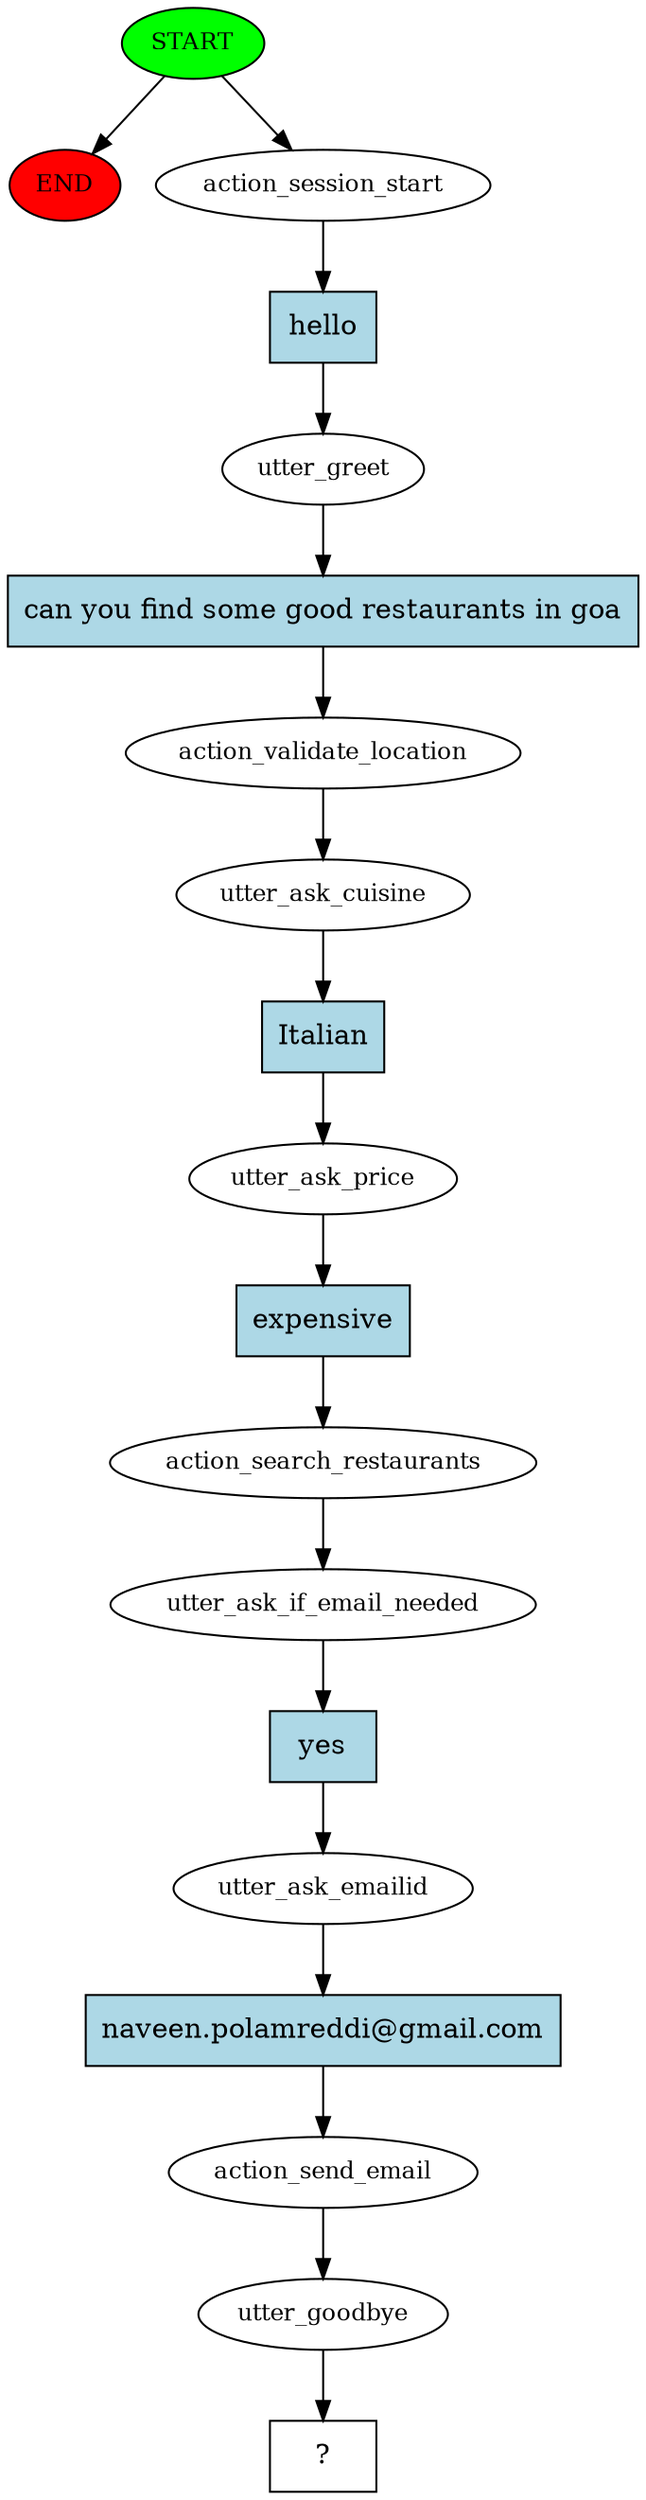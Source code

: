 digraph  {
0 [class="start active", fillcolor=green, fontsize=12, label=START, style=filled];
"-1" [class=end, fillcolor=red, fontsize=12, label=END, style=filled];
1 [class=active, fontsize=12, label=action_session_start];
2 [class=active, fontsize=12, label=utter_greet];
3 [class=active, fontsize=12, label=action_validate_location];
4 [class=active, fontsize=12, label=utter_ask_cuisine];
5 [class=active, fontsize=12, label=utter_ask_price];
6 [class=active, fontsize=12, label=action_search_restaurants];
7 [class=active, fontsize=12, label=utter_ask_if_email_needed];
8 [class=active, fontsize=12, label=utter_ask_emailid];
9 [class=active, fontsize=12, label=action_send_email];
10 [class=active, fontsize=12, label=utter_goodbye];
11 [class="intent dashed active", label="  ?  ", shape=rect];
12 [class="intent active", fillcolor=lightblue, label=hello, shape=rect, style=filled];
13 [class="intent active", fillcolor=lightblue, label="can you find some good restaurants in goa", shape=rect, style=filled];
14 [class="intent active", fillcolor=lightblue, label=Italian, shape=rect, style=filled];
15 [class="intent active", fillcolor=lightblue, label=expensive, shape=rect, style=filled];
16 [class="intent active", fillcolor=lightblue, label=yes, shape=rect, style=filled];
17 [class="intent active", fillcolor=lightblue, label="naveen.polamreddi@gmail.com", shape=rect, style=filled];
0 -> "-1"  [class="", key=NONE, label=""];
0 -> 1  [class=active, key=NONE, label=""];
1 -> 12  [class=active, key=0];
2 -> 13  [class=active, key=0];
3 -> 4  [class=active, key=NONE, label=""];
4 -> 14  [class=active, key=0];
5 -> 15  [class=active, key=0];
6 -> 7  [class=active, key=NONE, label=""];
7 -> 16  [class=active, key=0];
8 -> 17  [class=active, key=0];
9 -> 10  [class=active, key=NONE, label=""];
10 -> 11  [class=active, key=NONE, label=""];
12 -> 2  [class=active, key=0];
13 -> 3  [class=active, key=0];
14 -> 5  [class=active, key=0];
15 -> 6  [class=active, key=0];
16 -> 8  [class=active, key=0];
17 -> 9  [class=active, key=0];
}
